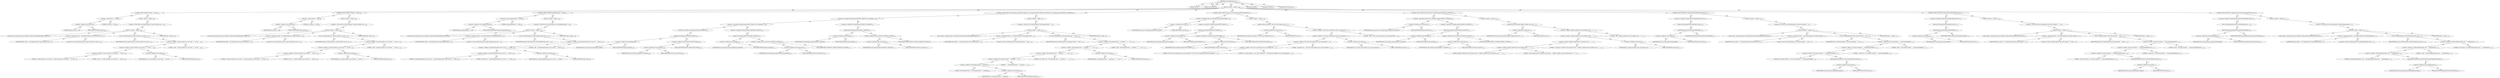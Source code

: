 digraph "checkConfiguration" {  
"111669149750" [label = <(METHOD,checkConfiguration)<SUB>1083</SUB>> ]
"115964117096" [label = <(PARAM,this)<SUB>1083</SUB>> ]
"115964117097" [label = <(PARAM,File buildDir)<SUB>1083</SUB>> ]
"25769803930" [label = <(BLOCK,&lt;empty&gt;,&lt;empty&gt;)<SUB>1083</SUB>> ]
"47244640349" [label = <(CONTROL_STRUCTURE,IF,if (home == null))<SUB>1086</SUB>> ]
"30064771725" [label = <(&lt;operator&gt;.equals,home == null)<SUB>1086</SUB>> ]
"30064771726" [label = <(&lt;operator&gt;.fieldAccess,this.home)<SUB>1086</SUB>> ]
"68719477258" [label = <(IDENTIFIER,this,home == null)> ]
"55834575033" [label = <(FIELD_IDENTIFIER,home,home)<SUB>1086</SUB>> ]
"90194313361" [label = <(LITERAL,null,home == null)<SUB>1086</SUB>> ]
"25769803931" [label = <(BLOCK,&lt;empty&gt;,&lt;empty&gt;)<SUB>1086</SUB>> ]
"30064771727" [label = <(&lt;operator&gt;.throw,throw new EjbcException(&quot;A home interface was n...)<SUB>1087</SUB>> ]
"25769803932" [label = <(BLOCK,&lt;empty&gt;,&lt;empty&gt;)<SUB>1087</SUB>> ]
"94489280562" [label = <(LOCAL,$obj7: org.apache.tools.ant.taskdefs.optional.ejb.IPlanetEjbc$EjbcException)<SUB>1087</SUB>> ]
"30064771728" [label = <(&lt;operator&gt;.assignment,$obj7 = new EjbcException(&quot;A home interface was...)<SUB>1087</SUB>> ]
"68719477259" [label = <(IDENTIFIER,$obj7,$obj7 = new EjbcException(&quot;A home interface was...)<SUB>1087</SUB>> ]
"30064771729" [label = <(&lt;operator&gt;.alloc,new EjbcException(&quot;A home interface was not fou...)<SUB>1087</SUB>> ]
"30064771730" [label = <(&lt;init&gt;,new EjbcException(&quot;A home interface was not fou...)<SUB>1087</SUB>> ]
"68719477260" [label = <(IDENTIFIER,$obj7,new EjbcException(&quot;A home interface was not fou...)<SUB>1087</SUB>> ]
"30064771731" [label = <(&lt;operator&gt;.addition,&quot;A home interface was not found &quot; + &quot;for the &quot; ...)<SUB>1087</SUB>> ]
"30064771732" [label = <(&lt;operator&gt;.addition,&quot;A home interface was not found &quot; + &quot;for the &quot; ...)<SUB>1087</SUB>> ]
"30064771733" [label = <(&lt;operator&gt;.addition,&quot;A home interface was not found &quot; + &quot;for the &quot;)<SUB>1087</SUB>> ]
"90194313362" [label = <(LITERAL,&quot;A home interface was not found &quot;,&quot;A home interface was not found &quot; + &quot;for the &quot;)<SUB>1087</SUB>> ]
"90194313363" [label = <(LITERAL,&quot;for the &quot;,&quot;A home interface was not found &quot; + &quot;for the &quot;)<SUB>1088</SUB>> ]
"30064771734" [label = <(&lt;operator&gt;.fieldAccess,this.name)<SUB>1088</SUB>> ]
"68719477261" [label = <(IDENTIFIER,this,&quot;A home interface was not found &quot; + &quot;for the &quot; ...)> ]
"55834575034" [label = <(FIELD_IDENTIFIER,name,name)<SUB>1088</SUB>> ]
"90194313364" [label = <(LITERAL,&quot; EJB.&quot;,&quot;A home interface was not found &quot; + &quot;for the &quot; ...)<SUB>1088</SUB>> ]
"68719477262" [label = <(IDENTIFIER,$obj7,&lt;empty&gt;)<SUB>1087</SUB>> ]
"47244640350" [label = <(CONTROL_STRUCTURE,IF,if (remote == null))<SUB>1090</SUB>> ]
"30064771735" [label = <(&lt;operator&gt;.equals,remote == null)<SUB>1090</SUB>> ]
"30064771736" [label = <(&lt;operator&gt;.fieldAccess,this.remote)<SUB>1090</SUB>> ]
"68719477263" [label = <(IDENTIFIER,this,remote == null)> ]
"55834575035" [label = <(FIELD_IDENTIFIER,remote,remote)<SUB>1090</SUB>> ]
"90194313365" [label = <(LITERAL,null,remote == null)<SUB>1090</SUB>> ]
"25769803933" [label = <(BLOCK,&lt;empty&gt;,&lt;empty&gt;)<SUB>1090</SUB>> ]
"30064771737" [label = <(&lt;operator&gt;.throw,throw new EjbcException(&quot;A remote interface was...)<SUB>1091</SUB>> ]
"25769803934" [label = <(BLOCK,&lt;empty&gt;,&lt;empty&gt;)<SUB>1091</SUB>> ]
"94489280563" [label = <(LOCAL,$obj8: org.apache.tools.ant.taskdefs.optional.ejb.IPlanetEjbc$EjbcException)<SUB>1091</SUB>> ]
"30064771738" [label = <(&lt;operator&gt;.assignment,$obj8 = new EjbcException(&quot;A remote interface w...)<SUB>1091</SUB>> ]
"68719477264" [label = <(IDENTIFIER,$obj8,$obj8 = new EjbcException(&quot;A remote interface w...)<SUB>1091</SUB>> ]
"30064771739" [label = <(&lt;operator&gt;.alloc,new EjbcException(&quot;A remote interface was not f...)<SUB>1091</SUB>> ]
"30064771740" [label = <(&lt;init&gt;,new EjbcException(&quot;A remote interface was not f...)<SUB>1091</SUB>> ]
"68719477265" [label = <(IDENTIFIER,$obj8,new EjbcException(&quot;A remote interface was not f...)<SUB>1091</SUB>> ]
"30064771741" [label = <(&lt;operator&gt;.addition,&quot;A remote interface was not found &quot; + &quot;for the ...)<SUB>1091</SUB>> ]
"30064771742" [label = <(&lt;operator&gt;.addition,&quot;A remote interface was not found &quot; + &quot;for the ...)<SUB>1091</SUB>> ]
"30064771743" [label = <(&lt;operator&gt;.addition,&quot;A remote interface was not found &quot; + &quot;for the &quot;)<SUB>1091</SUB>> ]
"90194313366" [label = <(LITERAL,&quot;A remote interface was not found &quot;,&quot;A remote interface was not found &quot; + &quot;for the &quot;)<SUB>1091</SUB>> ]
"90194313367" [label = <(LITERAL,&quot;for the &quot;,&quot;A remote interface was not found &quot; + &quot;for the &quot;)<SUB>1092</SUB>> ]
"30064771744" [label = <(&lt;operator&gt;.fieldAccess,this.name)<SUB>1092</SUB>> ]
"68719477266" [label = <(IDENTIFIER,this,&quot;A remote interface was not found &quot; + &quot;for the ...)> ]
"55834575036" [label = <(FIELD_IDENTIFIER,name,name)<SUB>1092</SUB>> ]
"90194313368" [label = <(LITERAL,&quot; EJB.&quot;,&quot;A remote interface was not found &quot; + &quot;for the ...)<SUB>1092</SUB>> ]
"68719477267" [label = <(IDENTIFIER,$obj8,&lt;empty&gt;)<SUB>1091</SUB>> ]
"47244640351" [label = <(CONTROL_STRUCTURE,IF,if (implementation == null))<SUB>1094</SUB>> ]
"30064771745" [label = <(&lt;operator&gt;.equals,implementation == null)<SUB>1094</SUB>> ]
"30064771746" [label = <(&lt;operator&gt;.fieldAccess,this.implementation)<SUB>1094</SUB>> ]
"68719477268" [label = <(IDENTIFIER,this,implementation == null)> ]
"55834575037" [label = <(FIELD_IDENTIFIER,implementation,implementation)<SUB>1094</SUB>> ]
"90194313369" [label = <(LITERAL,null,implementation == null)<SUB>1094</SUB>> ]
"25769803935" [label = <(BLOCK,&lt;empty&gt;,&lt;empty&gt;)<SUB>1094</SUB>> ]
"30064771747" [label = <(&lt;operator&gt;.throw,throw new EjbcException(&quot;An EJB implementation ...)<SUB>1095</SUB>> ]
"25769803936" [label = <(BLOCK,&lt;empty&gt;,&lt;empty&gt;)<SUB>1095</SUB>> ]
"94489280564" [label = <(LOCAL,$obj9: org.apache.tools.ant.taskdefs.optional.ejb.IPlanetEjbc$EjbcException)<SUB>1095</SUB>> ]
"30064771748" [label = <(&lt;operator&gt;.assignment,$obj9 = new EjbcException(&quot;An EJB implementatio...)<SUB>1095</SUB>> ]
"68719477269" [label = <(IDENTIFIER,$obj9,$obj9 = new EjbcException(&quot;An EJB implementatio...)<SUB>1095</SUB>> ]
"30064771749" [label = <(&lt;operator&gt;.alloc,new EjbcException(&quot;An EJB implementation class ...)<SUB>1095</SUB>> ]
"30064771750" [label = <(&lt;init&gt;,new EjbcException(&quot;An EJB implementation class ...)<SUB>1095</SUB>> ]
"68719477270" [label = <(IDENTIFIER,$obj9,new EjbcException(&quot;An EJB implementation class ...)<SUB>1095</SUB>> ]
"30064771751" [label = <(&lt;operator&gt;.addition,&quot;An EJB implementation class was not &quot; + &quot;found...)<SUB>1095</SUB>> ]
"30064771752" [label = <(&lt;operator&gt;.addition,&quot;An EJB implementation class was not &quot; + &quot;found...)<SUB>1095</SUB>> ]
"30064771753" [label = <(&lt;operator&gt;.addition,&quot;An EJB implementation class was not &quot; + &quot;found...)<SUB>1095</SUB>> ]
"90194313370" [label = <(LITERAL,&quot;An EJB implementation class was not &quot;,&quot;An EJB implementation class was not &quot; + &quot;found...)<SUB>1095</SUB>> ]
"90194313371" [label = <(LITERAL,&quot;found for the &quot;,&quot;An EJB implementation class was not &quot; + &quot;found...)<SUB>1096</SUB>> ]
"30064771754" [label = <(&lt;operator&gt;.fieldAccess,this.name)<SUB>1096</SUB>> ]
"68719477271" [label = <(IDENTIFIER,this,&quot;An EJB implementation class was not &quot; + &quot;found...)> ]
"55834575038" [label = <(FIELD_IDENTIFIER,name,name)<SUB>1096</SUB>> ]
"90194313372" [label = <(LITERAL,&quot; EJB.&quot;,&quot;An EJB implementation class was not &quot; + &quot;found...)<SUB>1096</SUB>> ]
"68719477272" [label = <(IDENTIFIER,$obj9,&lt;empty&gt;)<SUB>1095</SUB>> ]
"47244640352" [label = <(CONTROL_STRUCTURE,IF,if ((!beantype.equals(ENTITY_BEAN)) &amp;&amp; (!beantype.equals(STATELESS_SESSION)) &amp;&amp; (!beantype.equals(STATEFUL_SESSION))))<SUB>1099</SUB>> ]
"30064771755" [label = <(&lt;operator&gt;.logicalAnd,(!beantype.equals(ENTITY_BEAN)) &amp;&amp; (!beantype.e...)<SUB>1099</SUB>> ]
"30064771756" [label = <(&lt;operator&gt;.logicalAnd,(!beantype.equals(ENTITY_BEAN)) &amp;&amp; (!beantype.e...)<SUB>1099</SUB>> ]
"30064771757" [label = <(&lt;operator&gt;.logicalNot,!beantype.equals(ENTITY_BEAN))<SUB>1099</SUB>> ]
"30064771758" [label = <(equals,this.beantype.equals(ENTITY_BEAN))<SUB>1099</SUB>> ]
"30064771759" [label = <(&lt;operator&gt;.fieldAccess,this.beantype)<SUB>1099</SUB>> ]
"68719477273" [label = <(IDENTIFIER,this,this.beantype.equals(ENTITY_BEAN))> ]
"55834575039" [label = <(FIELD_IDENTIFIER,beantype,beantype)<SUB>1099</SUB>> ]
"30064771760" [label = <(&lt;operator&gt;.fieldAccess,this.outerClass.ENTITY_BEAN)<SUB>1099</SUB>> ]
"30064771761" [label = <(&lt;operator&gt;.fieldAccess,this.outerClass)<SUB>1099</SUB>> ]
"68719477274" [label = <(IDENTIFIER,this,this.beantype.equals(ENTITY_BEAN))<SUB>1099</SUB>> ]
"55834575040" [label = <(FIELD_IDENTIFIER,outerClass,outerClass)<SUB>1099</SUB>> ]
"55834575041" [label = <(FIELD_IDENTIFIER,ENTITY_BEAN,ENTITY_BEAN)<SUB>1099</SUB>> ]
"30064771762" [label = <(&lt;operator&gt;.logicalNot,!beantype.equals(STATELESS_SESSION))<SUB>1100</SUB>> ]
"30064771763" [label = <(equals,this.beantype.equals(STATELESS_SESSION))<SUB>1100</SUB>> ]
"30064771764" [label = <(&lt;operator&gt;.fieldAccess,this.beantype)<SUB>1100</SUB>> ]
"68719477275" [label = <(IDENTIFIER,this,this.beantype.equals(STATELESS_SESSION))> ]
"55834575042" [label = <(FIELD_IDENTIFIER,beantype,beantype)<SUB>1100</SUB>> ]
"30064771765" [label = <(&lt;operator&gt;.fieldAccess,this.outerClass.STATELESS_SESSION)<SUB>1100</SUB>> ]
"30064771766" [label = <(&lt;operator&gt;.fieldAccess,this.outerClass)<SUB>1100</SUB>> ]
"68719477276" [label = <(IDENTIFIER,this,this.beantype.equals(STATELESS_SESSION))<SUB>1100</SUB>> ]
"55834575043" [label = <(FIELD_IDENTIFIER,outerClass,outerClass)<SUB>1100</SUB>> ]
"55834575044" [label = <(FIELD_IDENTIFIER,STATELESS_SESSION,STATELESS_SESSION)<SUB>1100</SUB>> ]
"30064771767" [label = <(&lt;operator&gt;.logicalNot,!beantype.equals(STATEFUL_SESSION))<SUB>1101</SUB>> ]
"30064771768" [label = <(equals,this.beantype.equals(STATEFUL_SESSION))<SUB>1101</SUB>> ]
"30064771769" [label = <(&lt;operator&gt;.fieldAccess,this.beantype)<SUB>1101</SUB>> ]
"68719477277" [label = <(IDENTIFIER,this,this.beantype.equals(STATEFUL_SESSION))> ]
"55834575045" [label = <(FIELD_IDENTIFIER,beantype,beantype)<SUB>1101</SUB>> ]
"30064771770" [label = <(&lt;operator&gt;.fieldAccess,this.outerClass.STATEFUL_SESSION)<SUB>1101</SUB>> ]
"30064771771" [label = <(&lt;operator&gt;.fieldAccess,this.outerClass)<SUB>1101</SUB>> ]
"68719477278" [label = <(IDENTIFIER,this,this.beantype.equals(STATEFUL_SESSION))<SUB>1101</SUB>> ]
"55834575046" [label = <(FIELD_IDENTIFIER,outerClass,outerClass)<SUB>1101</SUB>> ]
"55834575047" [label = <(FIELD_IDENTIFIER,STATEFUL_SESSION,STATEFUL_SESSION)<SUB>1101</SUB>> ]
"25769803937" [label = <(BLOCK,&lt;empty&gt;,&lt;empty&gt;)<SUB>1101</SUB>> ]
"30064771772" [label = <(&lt;operator&gt;.throw,throw new EjbcException(&quot;The beantype found (&quot; ...)<SUB>1102</SUB>> ]
"25769803938" [label = <(BLOCK,&lt;empty&gt;,&lt;empty&gt;)<SUB>1102</SUB>> ]
"94489280565" [label = <(LOCAL,$obj10: org.apache.tools.ant.taskdefs.optional.ejb.IPlanetEjbc$EjbcException)<SUB>1102</SUB>> ]
"30064771773" [label = <(&lt;operator&gt;.assignment,$obj10 = new EjbcException(&quot;The beantype found ...)<SUB>1102</SUB>> ]
"68719477279" [label = <(IDENTIFIER,$obj10,$obj10 = new EjbcException(&quot;The beantype found ...)<SUB>1102</SUB>> ]
"30064771774" [label = <(&lt;operator&gt;.alloc,new EjbcException(&quot;The beantype found (&quot; + bean...)<SUB>1102</SUB>> ]
"30064771775" [label = <(&lt;init&gt;,new EjbcException(&quot;The beantype found (&quot; + bean...)<SUB>1102</SUB>> ]
"68719477280" [label = <(IDENTIFIER,$obj10,new EjbcException(&quot;The beantype found (&quot; + bean...)<SUB>1102</SUB>> ]
"30064771776" [label = <(&lt;operator&gt;.addition,&quot;The beantype found (&quot; + beantype + &quot;) &quot; + &quot;isn...)<SUB>1102</SUB>> ]
"30064771777" [label = <(&lt;operator&gt;.addition,&quot;The beantype found (&quot; + beantype + &quot;) &quot; + &quot;isn...)<SUB>1102</SUB>> ]
"30064771778" [label = <(&lt;operator&gt;.addition,&quot;The beantype found (&quot; + beantype + &quot;) &quot; + &quot;isn...)<SUB>1102</SUB>> ]
"30064771779" [label = <(&lt;operator&gt;.addition,&quot;The beantype found (&quot; + beantype + &quot;) &quot;)<SUB>1102</SUB>> ]
"30064771780" [label = <(&lt;operator&gt;.addition,&quot;The beantype found (&quot; + beantype)<SUB>1102</SUB>> ]
"90194313373" [label = <(LITERAL,&quot;The beantype found (&quot;,&quot;The beantype found (&quot; + beantype)<SUB>1102</SUB>> ]
"30064771781" [label = <(&lt;operator&gt;.fieldAccess,this.beantype)<SUB>1102</SUB>> ]
"68719477281" [label = <(IDENTIFIER,this,&quot;The beantype found (&quot; + beantype)> ]
"55834575048" [label = <(FIELD_IDENTIFIER,beantype,beantype)<SUB>1102</SUB>> ]
"90194313374" [label = <(LITERAL,&quot;) &quot;,&quot;The beantype found (&quot; + beantype + &quot;) &quot;)<SUB>1102</SUB>> ]
"90194313375" [label = <(LITERAL,&quot;isn't valid in the &quot;,&quot;The beantype found (&quot; + beantype + &quot;) &quot; + &quot;isn...)<SUB>1103</SUB>> ]
"30064771782" [label = <(&lt;operator&gt;.fieldAccess,this.name)<SUB>1103</SUB>> ]
"68719477282" [label = <(IDENTIFIER,this,&quot;The beantype found (&quot; + beantype + &quot;) &quot; + &quot;isn...)> ]
"55834575049" [label = <(FIELD_IDENTIFIER,name,name)<SUB>1103</SUB>> ]
"90194313376" [label = <(LITERAL,&quot; EJB.&quot;,&quot;The beantype found (&quot; + beantype + &quot;) &quot; + &quot;isn...)<SUB>1103</SUB>> ]
"68719477283" [label = <(IDENTIFIER,$obj10,&lt;empty&gt;)<SUB>1102</SUB>> ]
"47244640353" [label = <(CONTROL_STRUCTURE,IF,if (cmp &amp;&amp; (!beantype.equals(ENTITY_BEAN))))<SUB>1106</SUB>> ]
"30064771783" [label = <(&lt;operator&gt;.logicalAnd,cmp &amp;&amp; (!beantype.equals(ENTITY_BEAN)))<SUB>1106</SUB>> ]
"30064771784" [label = <(&lt;operator&gt;.fieldAccess,this.cmp)<SUB>1106</SUB>> ]
"68719477284" [label = <(IDENTIFIER,this,cmp &amp;&amp; (!beantype.equals(ENTITY_BEAN)))> ]
"55834575050" [label = <(FIELD_IDENTIFIER,cmp,cmp)<SUB>1106</SUB>> ]
"30064771785" [label = <(&lt;operator&gt;.logicalNot,!beantype.equals(ENTITY_BEAN))<SUB>1106</SUB>> ]
"30064771786" [label = <(equals,this.beantype.equals(ENTITY_BEAN))<SUB>1106</SUB>> ]
"30064771787" [label = <(&lt;operator&gt;.fieldAccess,this.beantype)<SUB>1106</SUB>> ]
"68719477285" [label = <(IDENTIFIER,this,this.beantype.equals(ENTITY_BEAN))> ]
"55834575051" [label = <(FIELD_IDENTIFIER,beantype,beantype)<SUB>1106</SUB>> ]
"30064771788" [label = <(&lt;operator&gt;.fieldAccess,this.outerClass.ENTITY_BEAN)<SUB>1106</SUB>> ]
"30064771789" [label = <(&lt;operator&gt;.fieldAccess,this.outerClass)<SUB>1106</SUB>> ]
"68719477286" [label = <(IDENTIFIER,this,this.beantype.equals(ENTITY_BEAN))<SUB>1106</SUB>> ]
"55834575052" [label = <(FIELD_IDENTIFIER,outerClass,outerClass)<SUB>1106</SUB>> ]
"55834575053" [label = <(FIELD_IDENTIFIER,ENTITY_BEAN,ENTITY_BEAN)<SUB>1106</SUB>> ]
"25769803939" [label = <(BLOCK,&lt;empty&gt;,&lt;empty&gt;)<SUB>1106</SUB>> ]
"30064771790" [label = <(println,System.out.println(&quot;CMP stubs and skeletons may...)<SUB>1107</SUB>> ]
"30064771791" [label = <(&lt;operator&gt;.fieldAccess,System.out)<SUB>1107</SUB>> ]
"68719477287" [label = <(IDENTIFIER,System,System.out.println(&quot;CMP stubs and skeletons may...)<SUB>1107</SUB>> ]
"55834575054" [label = <(FIELD_IDENTIFIER,out,out)<SUB>1107</SUB>> ]
"30064771792" [label = <(&lt;operator&gt;.addition,&quot;CMP stubs and skeletons may not be generated&quot; ...)<SUB>1107</SUB>> ]
"30064771793" [label = <(&lt;operator&gt;.addition,&quot;CMP stubs and skeletons may not be generated&quot; ...)<SUB>1107</SUB>> ]
"30064771794" [label = <(&lt;operator&gt;.addition,&quot;CMP stubs and skeletons may not be generated&quot; ...)<SUB>1107</SUB>> ]
"30064771795" [label = <(&lt;operator&gt;.addition,&quot;CMP stubs and skeletons may not be generated&quot; ...)<SUB>1107</SUB>> ]
"90194313377" [label = <(LITERAL,&quot;CMP stubs and skeletons may not be generated&quot;,&quot;CMP stubs and skeletons may not be generated&quot; ...)<SUB>1107</SUB>> ]
"90194313378" [label = <(LITERAL,&quot; for a Session Bean -- the \&quot;cmp\&quot; attribute w...,&quot;CMP stubs and skeletons may not be generated&quot; ...)<SUB>1108</SUB>> ]
"90194313379" [label = <(LITERAL,&quot; ignoredfor the &quot;,&quot;CMP stubs and skeletons may not be generated&quot; ...)<SUB>1109</SUB>> ]
"30064771796" [label = <(&lt;operator&gt;.fieldAccess,this.name)<SUB>1109</SUB>> ]
"68719477288" [label = <(IDENTIFIER,this,&quot;CMP stubs and skeletons may not be generated&quot; ...)> ]
"55834575055" [label = <(FIELD_IDENTIFIER,name,name)<SUB>1109</SUB>> ]
"90194313380" [label = <(LITERAL,&quot; EJB.&quot;,&quot;CMP stubs and skeletons may not be generated&quot; ...)<SUB>1109</SUB>> ]
"47244640354" [label = <(CONTROL_STRUCTURE,IF,if (hasession &amp;&amp; (!beantype.equals(STATEFUL_SESSION))))<SUB>1112</SUB>> ]
"30064771797" [label = <(&lt;operator&gt;.logicalAnd,hasession &amp;&amp; (!beantype.equals(STATEFUL_SESSION)))<SUB>1112</SUB>> ]
"30064771798" [label = <(&lt;operator&gt;.fieldAccess,this.hasession)<SUB>1112</SUB>> ]
"68719477289" [label = <(IDENTIFIER,this,hasession &amp;&amp; (!beantype.equals(STATEFUL_SESSION)))> ]
"55834575056" [label = <(FIELD_IDENTIFIER,hasession,hasession)<SUB>1112</SUB>> ]
"30064771799" [label = <(&lt;operator&gt;.logicalNot,!beantype.equals(STATEFUL_SESSION))<SUB>1112</SUB>> ]
"30064771800" [label = <(equals,this.beantype.equals(STATEFUL_SESSION))<SUB>1112</SUB>> ]
"30064771801" [label = <(&lt;operator&gt;.fieldAccess,this.beantype)<SUB>1112</SUB>> ]
"68719477290" [label = <(IDENTIFIER,this,this.beantype.equals(STATEFUL_SESSION))> ]
"55834575057" [label = <(FIELD_IDENTIFIER,beantype,beantype)<SUB>1112</SUB>> ]
"30064771802" [label = <(&lt;operator&gt;.fieldAccess,this.outerClass.STATEFUL_SESSION)<SUB>1112</SUB>> ]
"30064771803" [label = <(&lt;operator&gt;.fieldAccess,this.outerClass)<SUB>1112</SUB>> ]
"68719477291" [label = <(IDENTIFIER,this,this.beantype.equals(STATEFUL_SESSION))<SUB>1112</SUB>> ]
"55834575058" [label = <(FIELD_IDENTIFIER,outerClass,outerClass)<SUB>1112</SUB>> ]
"55834575059" [label = <(FIELD_IDENTIFIER,STATEFUL_SESSION,STATEFUL_SESSION)<SUB>1112</SUB>> ]
"25769803940" [label = <(BLOCK,&lt;empty&gt;,&lt;empty&gt;)<SUB>1112</SUB>> ]
"30064771804" [label = <(println,System.out.println(&quot;Highly available stubs and ...)<SUB>1113</SUB>> ]
"30064771805" [label = <(&lt;operator&gt;.fieldAccess,System.out)<SUB>1113</SUB>> ]
"68719477292" [label = <(IDENTIFIER,System,System.out.println(&quot;Highly available stubs and ...)<SUB>1113</SUB>> ]
"55834575060" [label = <(FIELD_IDENTIFIER,out,out)<SUB>1113</SUB>> ]
"30064771806" [label = <(&lt;operator&gt;.addition,&quot;Highly available stubs and skeletons may &quot; + &quot;...)<SUB>1113</SUB>> ]
"30064771807" [label = <(&lt;operator&gt;.addition,&quot;Highly available stubs and skeletons may &quot; + &quot;...)<SUB>1113</SUB>> ]
"30064771808" [label = <(&lt;operator&gt;.addition,&quot;Highly available stubs and skeletons may &quot; + &quot;...)<SUB>1113</SUB>> ]
"30064771809" [label = <(&lt;operator&gt;.addition,&quot;Highly available stubs and skeletons may &quot; + &quot;...)<SUB>1113</SUB>> ]
"90194313381" [label = <(LITERAL,&quot;Highly available stubs and skeletons may &quot;,&quot;Highly available stubs and skeletons may &quot; + &quot;...)<SUB>1113</SUB>> ]
"90194313382" [label = <(LITERAL,&quot;only be generated for a Stateful Session Bean ...,&quot;Highly available stubs and skeletons may &quot; + &quot;...)<SUB>1114</SUB>> ]
"90194313383" [label = <(LITERAL,&quot;\&quot;hasession\&quot; attribute will be ignored for the &quot;,&quot;Highly available stubs and skeletons may &quot; + &quot;...)<SUB>1115</SUB>> ]
"30064771810" [label = <(&lt;operator&gt;.fieldAccess,this.name)<SUB>1116</SUB>> ]
"68719477293" [label = <(IDENTIFIER,this,&quot;Highly available stubs and skeletons may &quot; + &quot;...)> ]
"55834575061" [label = <(FIELD_IDENTIFIER,name,name)<SUB>1116</SUB>> ]
"90194313384" [label = <(LITERAL,&quot; EJB.&quot;,&quot;Highly available stubs and skeletons may &quot; + &quot;...)<SUB>1116</SUB>> ]
"47244640355" [label = <(CONTROL_STRUCTURE,IF,if (!remote.getClassFile(buildDir).exists()))<SUB>1120</SUB>> ]
"30064771811" [label = <(&lt;operator&gt;.logicalNot,!remote.getClassFile(buildDir).exists())<SUB>1120</SUB>> ]
"30064771812" [label = <(exists,this.remote.getClassFile(buildDir).exists())<SUB>1120</SUB>> ]
"30064771813" [label = <(getClassFile,this.remote.getClassFile(buildDir))<SUB>1120</SUB>> ]
"30064771814" [label = <(&lt;operator&gt;.fieldAccess,this.remote)<SUB>1120</SUB>> ]
"68719477294" [label = <(IDENTIFIER,this,this.remote.getClassFile(buildDir))> ]
"55834575062" [label = <(FIELD_IDENTIFIER,remote,remote)<SUB>1120</SUB>> ]
"68719477295" [label = <(IDENTIFIER,buildDir,this.remote.getClassFile(buildDir))<SUB>1120</SUB>> ]
"25769803941" [label = <(BLOCK,&lt;empty&gt;,&lt;empty&gt;)<SUB>1120</SUB>> ]
"30064771815" [label = <(&lt;operator&gt;.throw,throw new EjbcException(&quot;The remote interface &quot;...)<SUB>1121</SUB>> ]
"25769803942" [label = <(BLOCK,&lt;empty&gt;,&lt;empty&gt;)<SUB>1121</SUB>> ]
"94489280566" [label = <(LOCAL,$obj11: org.apache.tools.ant.taskdefs.optional.ejb.IPlanetEjbc$EjbcException)<SUB>1121</SUB>> ]
"30064771816" [label = <(&lt;operator&gt;.assignment,$obj11 = new EjbcException(&quot;The remote interfac...)<SUB>1121</SUB>> ]
"68719477296" [label = <(IDENTIFIER,$obj11,$obj11 = new EjbcException(&quot;The remote interfac...)<SUB>1121</SUB>> ]
"30064771817" [label = <(&lt;operator&gt;.alloc,new EjbcException(&quot;The remote interface &quot; + rem...)<SUB>1121</SUB>> ]
"30064771818" [label = <(&lt;init&gt;,new EjbcException(&quot;The remote interface &quot; + rem...)<SUB>1121</SUB>> ]
"68719477297" [label = <(IDENTIFIER,$obj11,new EjbcException(&quot;The remote interface &quot; + rem...)<SUB>1121</SUB>> ]
"30064771819" [label = <(&lt;operator&gt;.addition,&quot;The remote interface &quot; + remote.getQualifiedCl...)<SUB>1121</SUB>> ]
"30064771820" [label = <(&lt;operator&gt;.addition,&quot;The remote interface &quot; + remote.getQualifiedCl...)<SUB>1121</SUB>> ]
"30064771821" [label = <(&lt;operator&gt;.addition,&quot;The remote interface &quot; + remote.getQualifiedCl...)<SUB>1121</SUB>> ]
"90194313385" [label = <(LITERAL,&quot;The remote interface &quot;,&quot;The remote interface &quot; + remote.getQualifiedCl...)<SUB>1121</SUB>> ]
"30064771822" [label = <(getQualifiedClassName,this.remote.getQualifiedClassName())<SUB>1122</SUB>> ]
"30064771823" [label = <(&lt;operator&gt;.fieldAccess,this.remote)<SUB>1122</SUB>> ]
"68719477298" [label = <(IDENTIFIER,this,this.remote.getQualifiedClassName())> ]
"55834575063" [label = <(FIELD_IDENTIFIER,remote,remote)<SUB>1122</SUB>> ]
"90194313386" [label = <(LITERAL,&quot; could not be &quot;,&quot;The remote interface &quot; + remote.getQualifiedCl...)<SUB>1122</SUB>> ]
"90194313387" [label = <(LITERAL,&quot;found.&quot;,&quot;The remote interface &quot; + remote.getQualifiedCl...)<SUB>1123</SUB>> ]
"68719477299" [label = <(IDENTIFIER,$obj11,&lt;empty&gt;)<SUB>1121</SUB>> ]
"47244640356" [label = <(CONTROL_STRUCTURE,IF,if (!home.getClassFile(buildDir).exists()))<SUB>1125</SUB>> ]
"30064771824" [label = <(&lt;operator&gt;.logicalNot,!home.getClassFile(buildDir).exists())<SUB>1125</SUB>> ]
"30064771825" [label = <(exists,this.home.getClassFile(buildDir).exists())<SUB>1125</SUB>> ]
"30064771826" [label = <(getClassFile,this.home.getClassFile(buildDir))<SUB>1125</SUB>> ]
"30064771827" [label = <(&lt;operator&gt;.fieldAccess,this.home)<SUB>1125</SUB>> ]
"68719477300" [label = <(IDENTIFIER,this,this.home.getClassFile(buildDir))> ]
"55834575064" [label = <(FIELD_IDENTIFIER,home,home)<SUB>1125</SUB>> ]
"68719477301" [label = <(IDENTIFIER,buildDir,this.home.getClassFile(buildDir))<SUB>1125</SUB>> ]
"25769803943" [label = <(BLOCK,&lt;empty&gt;,&lt;empty&gt;)<SUB>1125</SUB>> ]
"30064771828" [label = <(&lt;operator&gt;.throw,throw new EjbcException(&quot;The home interface &quot; +...)<SUB>1126</SUB>> ]
"25769803944" [label = <(BLOCK,&lt;empty&gt;,&lt;empty&gt;)<SUB>1126</SUB>> ]
"94489280567" [label = <(LOCAL,$obj12: org.apache.tools.ant.taskdefs.optional.ejb.IPlanetEjbc$EjbcException)<SUB>1126</SUB>> ]
"30064771829" [label = <(&lt;operator&gt;.assignment,$obj12 = new EjbcException(&quot;The home interface ...)<SUB>1126</SUB>> ]
"68719477302" [label = <(IDENTIFIER,$obj12,$obj12 = new EjbcException(&quot;The home interface ...)<SUB>1126</SUB>> ]
"30064771830" [label = <(&lt;operator&gt;.alloc,new EjbcException(&quot;The home interface &quot; + home....)<SUB>1126</SUB>> ]
"30064771831" [label = <(&lt;init&gt;,new EjbcException(&quot;The home interface &quot; + home....)<SUB>1126</SUB>> ]
"68719477303" [label = <(IDENTIFIER,$obj12,new EjbcException(&quot;The home interface &quot; + home....)<SUB>1126</SUB>> ]
"30064771832" [label = <(&lt;operator&gt;.addition,&quot;The home interface &quot; + home.getQualifiedClassN...)<SUB>1126</SUB>> ]
"30064771833" [label = <(&lt;operator&gt;.addition,&quot;The home interface &quot; + home.getQualifiedClassN...)<SUB>1126</SUB>> ]
"30064771834" [label = <(&lt;operator&gt;.addition,&quot;The home interface &quot; + home.getQualifiedClassN...)<SUB>1126</SUB>> ]
"90194313388" [label = <(LITERAL,&quot;The home interface &quot;,&quot;The home interface &quot; + home.getQualifiedClassN...)<SUB>1126</SUB>> ]
"30064771835" [label = <(getQualifiedClassName,this.home.getQualifiedClassName())<SUB>1127</SUB>> ]
"30064771836" [label = <(&lt;operator&gt;.fieldAccess,this.home)<SUB>1127</SUB>> ]
"68719477304" [label = <(IDENTIFIER,this,this.home.getQualifiedClassName())> ]
"55834575065" [label = <(FIELD_IDENTIFIER,home,home)<SUB>1127</SUB>> ]
"90194313389" [label = <(LITERAL,&quot; could not be &quot;,&quot;The home interface &quot; + home.getQualifiedClassN...)<SUB>1127</SUB>> ]
"90194313390" [label = <(LITERAL,&quot;found.&quot;,&quot;The home interface &quot; + home.getQualifiedClassN...)<SUB>1128</SUB>> ]
"68719477305" [label = <(IDENTIFIER,$obj12,&lt;empty&gt;)<SUB>1126</SUB>> ]
"47244640357" [label = <(CONTROL_STRUCTURE,IF,if (!implementation.getClassFile(buildDir).exists()))<SUB>1130</SUB>> ]
"30064771837" [label = <(&lt;operator&gt;.logicalNot,!implementation.getClassFile(buildDir).exists())<SUB>1130</SUB>> ]
"30064771838" [label = <(exists,this.implementation.getClassFile(buildDir).exis...)<SUB>1130</SUB>> ]
"30064771839" [label = <(getClassFile,this.implementation.getClassFile(buildDir))<SUB>1130</SUB>> ]
"30064771840" [label = <(&lt;operator&gt;.fieldAccess,this.implementation)<SUB>1130</SUB>> ]
"68719477306" [label = <(IDENTIFIER,this,this.implementation.getClassFile(buildDir))> ]
"55834575066" [label = <(FIELD_IDENTIFIER,implementation,implementation)<SUB>1130</SUB>> ]
"68719477307" [label = <(IDENTIFIER,buildDir,this.implementation.getClassFile(buildDir))<SUB>1130</SUB>> ]
"25769803945" [label = <(BLOCK,&lt;empty&gt;,&lt;empty&gt;)<SUB>1130</SUB>> ]
"30064771841" [label = <(&lt;operator&gt;.throw,throw new EjbcException(&quot;The EJB implementation...)<SUB>1131</SUB>> ]
"25769803946" [label = <(BLOCK,&lt;empty&gt;,&lt;empty&gt;)<SUB>1131</SUB>> ]
"94489280568" [label = <(LOCAL,$obj13: org.apache.tools.ant.taskdefs.optional.ejb.IPlanetEjbc$EjbcException)<SUB>1131</SUB>> ]
"30064771842" [label = <(&lt;operator&gt;.assignment,$obj13 = new EjbcException(&quot;The EJB implementat...)<SUB>1131</SUB>> ]
"68719477308" [label = <(IDENTIFIER,$obj13,$obj13 = new EjbcException(&quot;The EJB implementat...)<SUB>1131</SUB>> ]
"30064771843" [label = <(&lt;operator&gt;.alloc,new EjbcException(&quot;The EJB implementation class...)<SUB>1131</SUB>> ]
"30064771844" [label = <(&lt;init&gt;,new EjbcException(&quot;The EJB implementation class...)<SUB>1131</SUB>> ]
"68719477309" [label = <(IDENTIFIER,$obj13,new EjbcException(&quot;The EJB implementation class...)<SUB>1131</SUB>> ]
"30064771845" [label = <(&lt;operator&gt;.addition,&quot;The EJB implementation class &quot; + implementatio...)<SUB>1131</SUB>> ]
"30064771846" [label = <(&lt;operator&gt;.addition,&quot;The EJB implementation class &quot; + implementatio...)<SUB>1131</SUB>> ]
"30064771847" [label = <(&lt;operator&gt;.addition,&quot;The EJB implementation class &quot; + implementatio...)<SUB>1131</SUB>> ]
"90194313391" [label = <(LITERAL,&quot;The EJB implementation class &quot;,&quot;The EJB implementation class &quot; + implementatio...)<SUB>1131</SUB>> ]
"30064771848" [label = <(getQualifiedClassName,this.implementation.getQualifiedClassName())<SUB>1132</SUB>> ]
"30064771849" [label = <(&lt;operator&gt;.fieldAccess,this.implementation)<SUB>1132</SUB>> ]
"68719477310" [label = <(IDENTIFIER,this,this.implementation.getQualifiedClassName())> ]
"55834575067" [label = <(FIELD_IDENTIFIER,implementation,implementation)<SUB>1132</SUB>> ]
"90194313392" [label = <(LITERAL,&quot; could &quot;,&quot;The EJB implementation class &quot; + implementatio...)<SUB>1132</SUB>> ]
"90194313393" [label = <(LITERAL,&quot;not be found.&quot;,&quot;The EJB implementation class &quot; + implementatio...)<SUB>1133</SUB>> ]
"68719477311" [label = <(IDENTIFIER,$obj13,&lt;empty&gt;)<SUB>1131</SUB>> ]
"133143986322" [label = <(MODIFIER,PRIVATE)> ]
"133143986323" [label = <(MODIFIER,VIRTUAL)> ]
"128849018934" [label = <(METHOD_RETURN,void)<SUB>1083</SUB>> ]
  "111669149750" -> "115964117096"  [ label = "AST: "] 
  "111669149750" -> "115964117097"  [ label = "AST: "] 
  "111669149750" -> "25769803930"  [ label = "AST: "] 
  "111669149750" -> "133143986322"  [ label = "AST: "] 
  "111669149750" -> "133143986323"  [ label = "AST: "] 
  "111669149750" -> "128849018934"  [ label = "AST: "] 
  "25769803930" -> "47244640349"  [ label = "AST: "] 
  "25769803930" -> "47244640350"  [ label = "AST: "] 
  "25769803930" -> "47244640351"  [ label = "AST: "] 
  "25769803930" -> "47244640352"  [ label = "AST: "] 
  "25769803930" -> "47244640353"  [ label = "AST: "] 
  "25769803930" -> "47244640354"  [ label = "AST: "] 
  "25769803930" -> "47244640355"  [ label = "AST: "] 
  "25769803930" -> "47244640356"  [ label = "AST: "] 
  "25769803930" -> "47244640357"  [ label = "AST: "] 
  "47244640349" -> "30064771725"  [ label = "AST: "] 
  "47244640349" -> "25769803931"  [ label = "AST: "] 
  "30064771725" -> "30064771726"  [ label = "AST: "] 
  "30064771725" -> "90194313361"  [ label = "AST: "] 
  "30064771726" -> "68719477258"  [ label = "AST: "] 
  "30064771726" -> "55834575033"  [ label = "AST: "] 
  "25769803931" -> "30064771727"  [ label = "AST: "] 
  "30064771727" -> "25769803932"  [ label = "AST: "] 
  "25769803932" -> "94489280562"  [ label = "AST: "] 
  "25769803932" -> "30064771728"  [ label = "AST: "] 
  "25769803932" -> "30064771730"  [ label = "AST: "] 
  "25769803932" -> "68719477262"  [ label = "AST: "] 
  "30064771728" -> "68719477259"  [ label = "AST: "] 
  "30064771728" -> "30064771729"  [ label = "AST: "] 
  "30064771730" -> "68719477260"  [ label = "AST: "] 
  "30064771730" -> "30064771731"  [ label = "AST: "] 
  "30064771731" -> "30064771732"  [ label = "AST: "] 
  "30064771731" -> "90194313364"  [ label = "AST: "] 
  "30064771732" -> "30064771733"  [ label = "AST: "] 
  "30064771732" -> "30064771734"  [ label = "AST: "] 
  "30064771733" -> "90194313362"  [ label = "AST: "] 
  "30064771733" -> "90194313363"  [ label = "AST: "] 
  "30064771734" -> "68719477261"  [ label = "AST: "] 
  "30064771734" -> "55834575034"  [ label = "AST: "] 
  "47244640350" -> "30064771735"  [ label = "AST: "] 
  "47244640350" -> "25769803933"  [ label = "AST: "] 
  "30064771735" -> "30064771736"  [ label = "AST: "] 
  "30064771735" -> "90194313365"  [ label = "AST: "] 
  "30064771736" -> "68719477263"  [ label = "AST: "] 
  "30064771736" -> "55834575035"  [ label = "AST: "] 
  "25769803933" -> "30064771737"  [ label = "AST: "] 
  "30064771737" -> "25769803934"  [ label = "AST: "] 
  "25769803934" -> "94489280563"  [ label = "AST: "] 
  "25769803934" -> "30064771738"  [ label = "AST: "] 
  "25769803934" -> "30064771740"  [ label = "AST: "] 
  "25769803934" -> "68719477267"  [ label = "AST: "] 
  "30064771738" -> "68719477264"  [ label = "AST: "] 
  "30064771738" -> "30064771739"  [ label = "AST: "] 
  "30064771740" -> "68719477265"  [ label = "AST: "] 
  "30064771740" -> "30064771741"  [ label = "AST: "] 
  "30064771741" -> "30064771742"  [ label = "AST: "] 
  "30064771741" -> "90194313368"  [ label = "AST: "] 
  "30064771742" -> "30064771743"  [ label = "AST: "] 
  "30064771742" -> "30064771744"  [ label = "AST: "] 
  "30064771743" -> "90194313366"  [ label = "AST: "] 
  "30064771743" -> "90194313367"  [ label = "AST: "] 
  "30064771744" -> "68719477266"  [ label = "AST: "] 
  "30064771744" -> "55834575036"  [ label = "AST: "] 
  "47244640351" -> "30064771745"  [ label = "AST: "] 
  "47244640351" -> "25769803935"  [ label = "AST: "] 
  "30064771745" -> "30064771746"  [ label = "AST: "] 
  "30064771745" -> "90194313369"  [ label = "AST: "] 
  "30064771746" -> "68719477268"  [ label = "AST: "] 
  "30064771746" -> "55834575037"  [ label = "AST: "] 
  "25769803935" -> "30064771747"  [ label = "AST: "] 
  "30064771747" -> "25769803936"  [ label = "AST: "] 
  "25769803936" -> "94489280564"  [ label = "AST: "] 
  "25769803936" -> "30064771748"  [ label = "AST: "] 
  "25769803936" -> "30064771750"  [ label = "AST: "] 
  "25769803936" -> "68719477272"  [ label = "AST: "] 
  "30064771748" -> "68719477269"  [ label = "AST: "] 
  "30064771748" -> "30064771749"  [ label = "AST: "] 
  "30064771750" -> "68719477270"  [ label = "AST: "] 
  "30064771750" -> "30064771751"  [ label = "AST: "] 
  "30064771751" -> "30064771752"  [ label = "AST: "] 
  "30064771751" -> "90194313372"  [ label = "AST: "] 
  "30064771752" -> "30064771753"  [ label = "AST: "] 
  "30064771752" -> "30064771754"  [ label = "AST: "] 
  "30064771753" -> "90194313370"  [ label = "AST: "] 
  "30064771753" -> "90194313371"  [ label = "AST: "] 
  "30064771754" -> "68719477271"  [ label = "AST: "] 
  "30064771754" -> "55834575038"  [ label = "AST: "] 
  "47244640352" -> "30064771755"  [ label = "AST: "] 
  "47244640352" -> "25769803937"  [ label = "AST: "] 
  "30064771755" -> "30064771756"  [ label = "AST: "] 
  "30064771755" -> "30064771767"  [ label = "AST: "] 
  "30064771756" -> "30064771757"  [ label = "AST: "] 
  "30064771756" -> "30064771762"  [ label = "AST: "] 
  "30064771757" -> "30064771758"  [ label = "AST: "] 
  "30064771758" -> "30064771759"  [ label = "AST: "] 
  "30064771758" -> "30064771760"  [ label = "AST: "] 
  "30064771759" -> "68719477273"  [ label = "AST: "] 
  "30064771759" -> "55834575039"  [ label = "AST: "] 
  "30064771760" -> "30064771761"  [ label = "AST: "] 
  "30064771760" -> "55834575041"  [ label = "AST: "] 
  "30064771761" -> "68719477274"  [ label = "AST: "] 
  "30064771761" -> "55834575040"  [ label = "AST: "] 
  "30064771762" -> "30064771763"  [ label = "AST: "] 
  "30064771763" -> "30064771764"  [ label = "AST: "] 
  "30064771763" -> "30064771765"  [ label = "AST: "] 
  "30064771764" -> "68719477275"  [ label = "AST: "] 
  "30064771764" -> "55834575042"  [ label = "AST: "] 
  "30064771765" -> "30064771766"  [ label = "AST: "] 
  "30064771765" -> "55834575044"  [ label = "AST: "] 
  "30064771766" -> "68719477276"  [ label = "AST: "] 
  "30064771766" -> "55834575043"  [ label = "AST: "] 
  "30064771767" -> "30064771768"  [ label = "AST: "] 
  "30064771768" -> "30064771769"  [ label = "AST: "] 
  "30064771768" -> "30064771770"  [ label = "AST: "] 
  "30064771769" -> "68719477277"  [ label = "AST: "] 
  "30064771769" -> "55834575045"  [ label = "AST: "] 
  "30064771770" -> "30064771771"  [ label = "AST: "] 
  "30064771770" -> "55834575047"  [ label = "AST: "] 
  "30064771771" -> "68719477278"  [ label = "AST: "] 
  "30064771771" -> "55834575046"  [ label = "AST: "] 
  "25769803937" -> "30064771772"  [ label = "AST: "] 
  "30064771772" -> "25769803938"  [ label = "AST: "] 
  "25769803938" -> "94489280565"  [ label = "AST: "] 
  "25769803938" -> "30064771773"  [ label = "AST: "] 
  "25769803938" -> "30064771775"  [ label = "AST: "] 
  "25769803938" -> "68719477283"  [ label = "AST: "] 
  "30064771773" -> "68719477279"  [ label = "AST: "] 
  "30064771773" -> "30064771774"  [ label = "AST: "] 
  "30064771775" -> "68719477280"  [ label = "AST: "] 
  "30064771775" -> "30064771776"  [ label = "AST: "] 
  "30064771776" -> "30064771777"  [ label = "AST: "] 
  "30064771776" -> "90194313376"  [ label = "AST: "] 
  "30064771777" -> "30064771778"  [ label = "AST: "] 
  "30064771777" -> "30064771782"  [ label = "AST: "] 
  "30064771778" -> "30064771779"  [ label = "AST: "] 
  "30064771778" -> "90194313375"  [ label = "AST: "] 
  "30064771779" -> "30064771780"  [ label = "AST: "] 
  "30064771779" -> "90194313374"  [ label = "AST: "] 
  "30064771780" -> "90194313373"  [ label = "AST: "] 
  "30064771780" -> "30064771781"  [ label = "AST: "] 
  "30064771781" -> "68719477281"  [ label = "AST: "] 
  "30064771781" -> "55834575048"  [ label = "AST: "] 
  "30064771782" -> "68719477282"  [ label = "AST: "] 
  "30064771782" -> "55834575049"  [ label = "AST: "] 
  "47244640353" -> "30064771783"  [ label = "AST: "] 
  "47244640353" -> "25769803939"  [ label = "AST: "] 
  "30064771783" -> "30064771784"  [ label = "AST: "] 
  "30064771783" -> "30064771785"  [ label = "AST: "] 
  "30064771784" -> "68719477284"  [ label = "AST: "] 
  "30064771784" -> "55834575050"  [ label = "AST: "] 
  "30064771785" -> "30064771786"  [ label = "AST: "] 
  "30064771786" -> "30064771787"  [ label = "AST: "] 
  "30064771786" -> "30064771788"  [ label = "AST: "] 
  "30064771787" -> "68719477285"  [ label = "AST: "] 
  "30064771787" -> "55834575051"  [ label = "AST: "] 
  "30064771788" -> "30064771789"  [ label = "AST: "] 
  "30064771788" -> "55834575053"  [ label = "AST: "] 
  "30064771789" -> "68719477286"  [ label = "AST: "] 
  "30064771789" -> "55834575052"  [ label = "AST: "] 
  "25769803939" -> "30064771790"  [ label = "AST: "] 
  "30064771790" -> "30064771791"  [ label = "AST: "] 
  "30064771790" -> "30064771792"  [ label = "AST: "] 
  "30064771791" -> "68719477287"  [ label = "AST: "] 
  "30064771791" -> "55834575054"  [ label = "AST: "] 
  "30064771792" -> "30064771793"  [ label = "AST: "] 
  "30064771792" -> "90194313380"  [ label = "AST: "] 
  "30064771793" -> "30064771794"  [ label = "AST: "] 
  "30064771793" -> "30064771796"  [ label = "AST: "] 
  "30064771794" -> "30064771795"  [ label = "AST: "] 
  "30064771794" -> "90194313379"  [ label = "AST: "] 
  "30064771795" -> "90194313377"  [ label = "AST: "] 
  "30064771795" -> "90194313378"  [ label = "AST: "] 
  "30064771796" -> "68719477288"  [ label = "AST: "] 
  "30064771796" -> "55834575055"  [ label = "AST: "] 
  "47244640354" -> "30064771797"  [ label = "AST: "] 
  "47244640354" -> "25769803940"  [ label = "AST: "] 
  "30064771797" -> "30064771798"  [ label = "AST: "] 
  "30064771797" -> "30064771799"  [ label = "AST: "] 
  "30064771798" -> "68719477289"  [ label = "AST: "] 
  "30064771798" -> "55834575056"  [ label = "AST: "] 
  "30064771799" -> "30064771800"  [ label = "AST: "] 
  "30064771800" -> "30064771801"  [ label = "AST: "] 
  "30064771800" -> "30064771802"  [ label = "AST: "] 
  "30064771801" -> "68719477290"  [ label = "AST: "] 
  "30064771801" -> "55834575057"  [ label = "AST: "] 
  "30064771802" -> "30064771803"  [ label = "AST: "] 
  "30064771802" -> "55834575059"  [ label = "AST: "] 
  "30064771803" -> "68719477291"  [ label = "AST: "] 
  "30064771803" -> "55834575058"  [ label = "AST: "] 
  "25769803940" -> "30064771804"  [ label = "AST: "] 
  "30064771804" -> "30064771805"  [ label = "AST: "] 
  "30064771804" -> "30064771806"  [ label = "AST: "] 
  "30064771805" -> "68719477292"  [ label = "AST: "] 
  "30064771805" -> "55834575060"  [ label = "AST: "] 
  "30064771806" -> "30064771807"  [ label = "AST: "] 
  "30064771806" -> "90194313384"  [ label = "AST: "] 
  "30064771807" -> "30064771808"  [ label = "AST: "] 
  "30064771807" -> "30064771810"  [ label = "AST: "] 
  "30064771808" -> "30064771809"  [ label = "AST: "] 
  "30064771808" -> "90194313383"  [ label = "AST: "] 
  "30064771809" -> "90194313381"  [ label = "AST: "] 
  "30064771809" -> "90194313382"  [ label = "AST: "] 
  "30064771810" -> "68719477293"  [ label = "AST: "] 
  "30064771810" -> "55834575061"  [ label = "AST: "] 
  "47244640355" -> "30064771811"  [ label = "AST: "] 
  "47244640355" -> "25769803941"  [ label = "AST: "] 
  "30064771811" -> "30064771812"  [ label = "AST: "] 
  "30064771812" -> "30064771813"  [ label = "AST: "] 
  "30064771813" -> "30064771814"  [ label = "AST: "] 
  "30064771813" -> "68719477295"  [ label = "AST: "] 
  "30064771814" -> "68719477294"  [ label = "AST: "] 
  "30064771814" -> "55834575062"  [ label = "AST: "] 
  "25769803941" -> "30064771815"  [ label = "AST: "] 
  "30064771815" -> "25769803942"  [ label = "AST: "] 
  "25769803942" -> "94489280566"  [ label = "AST: "] 
  "25769803942" -> "30064771816"  [ label = "AST: "] 
  "25769803942" -> "30064771818"  [ label = "AST: "] 
  "25769803942" -> "68719477299"  [ label = "AST: "] 
  "30064771816" -> "68719477296"  [ label = "AST: "] 
  "30064771816" -> "30064771817"  [ label = "AST: "] 
  "30064771818" -> "68719477297"  [ label = "AST: "] 
  "30064771818" -> "30064771819"  [ label = "AST: "] 
  "30064771819" -> "30064771820"  [ label = "AST: "] 
  "30064771819" -> "90194313387"  [ label = "AST: "] 
  "30064771820" -> "30064771821"  [ label = "AST: "] 
  "30064771820" -> "90194313386"  [ label = "AST: "] 
  "30064771821" -> "90194313385"  [ label = "AST: "] 
  "30064771821" -> "30064771822"  [ label = "AST: "] 
  "30064771822" -> "30064771823"  [ label = "AST: "] 
  "30064771823" -> "68719477298"  [ label = "AST: "] 
  "30064771823" -> "55834575063"  [ label = "AST: "] 
  "47244640356" -> "30064771824"  [ label = "AST: "] 
  "47244640356" -> "25769803943"  [ label = "AST: "] 
  "30064771824" -> "30064771825"  [ label = "AST: "] 
  "30064771825" -> "30064771826"  [ label = "AST: "] 
  "30064771826" -> "30064771827"  [ label = "AST: "] 
  "30064771826" -> "68719477301"  [ label = "AST: "] 
  "30064771827" -> "68719477300"  [ label = "AST: "] 
  "30064771827" -> "55834575064"  [ label = "AST: "] 
  "25769803943" -> "30064771828"  [ label = "AST: "] 
  "30064771828" -> "25769803944"  [ label = "AST: "] 
  "25769803944" -> "94489280567"  [ label = "AST: "] 
  "25769803944" -> "30064771829"  [ label = "AST: "] 
  "25769803944" -> "30064771831"  [ label = "AST: "] 
  "25769803944" -> "68719477305"  [ label = "AST: "] 
  "30064771829" -> "68719477302"  [ label = "AST: "] 
  "30064771829" -> "30064771830"  [ label = "AST: "] 
  "30064771831" -> "68719477303"  [ label = "AST: "] 
  "30064771831" -> "30064771832"  [ label = "AST: "] 
  "30064771832" -> "30064771833"  [ label = "AST: "] 
  "30064771832" -> "90194313390"  [ label = "AST: "] 
  "30064771833" -> "30064771834"  [ label = "AST: "] 
  "30064771833" -> "90194313389"  [ label = "AST: "] 
  "30064771834" -> "90194313388"  [ label = "AST: "] 
  "30064771834" -> "30064771835"  [ label = "AST: "] 
  "30064771835" -> "30064771836"  [ label = "AST: "] 
  "30064771836" -> "68719477304"  [ label = "AST: "] 
  "30064771836" -> "55834575065"  [ label = "AST: "] 
  "47244640357" -> "30064771837"  [ label = "AST: "] 
  "47244640357" -> "25769803945"  [ label = "AST: "] 
  "30064771837" -> "30064771838"  [ label = "AST: "] 
  "30064771838" -> "30064771839"  [ label = "AST: "] 
  "30064771839" -> "30064771840"  [ label = "AST: "] 
  "30064771839" -> "68719477307"  [ label = "AST: "] 
  "30064771840" -> "68719477306"  [ label = "AST: "] 
  "30064771840" -> "55834575066"  [ label = "AST: "] 
  "25769803945" -> "30064771841"  [ label = "AST: "] 
  "30064771841" -> "25769803946"  [ label = "AST: "] 
  "25769803946" -> "94489280568"  [ label = "AST: "] 
  "25769803946" -> "30064771842"  [ label = "AST: "] 
  "25769803946" -> "30064771844"  [ label = "AST: "] 
  "25769803946" -> "68719477311"  [ label = "AST: "] 
  "30064771842" -> "68719477308"  [ label = "AST: "] 
  "30064771842" -> "30064771843"  [ label = "AST: "] 
  "30064771844" -> "68719477309"  [ label = "AST: "] 
  "30064771844" -> "30064771845"  [ label = "AST: "] 
  "30064771845" -> "30064771846"  [ label = "AST: "] 
  "30064771845" -> "90194313393"  [ label = "AST: "] 
  "30064771846" -> "30064771847"  [ label = "AST: "] 
  "30064771846" -> "90194313392"  [ label = "AST: "] 
  "30064771847" -> "90194313391"  [ label = "AST: "] 
  "30064771847" -> "30064771848"  [ label = "AST: "] 
  "30064771848" -> "30064771849"  [ label = "AST: "] 
  "30064771849" -> "68719477310"  [ label = "AST: "] 
  "30064771849" -> "55834575067"  [ label = "AST: "] 
  "111669149750" -> "115964117096"  [ label = "DDG: "] 
  "111669149750" -> "115964117097"  [ label = "DDG: "] 
}
